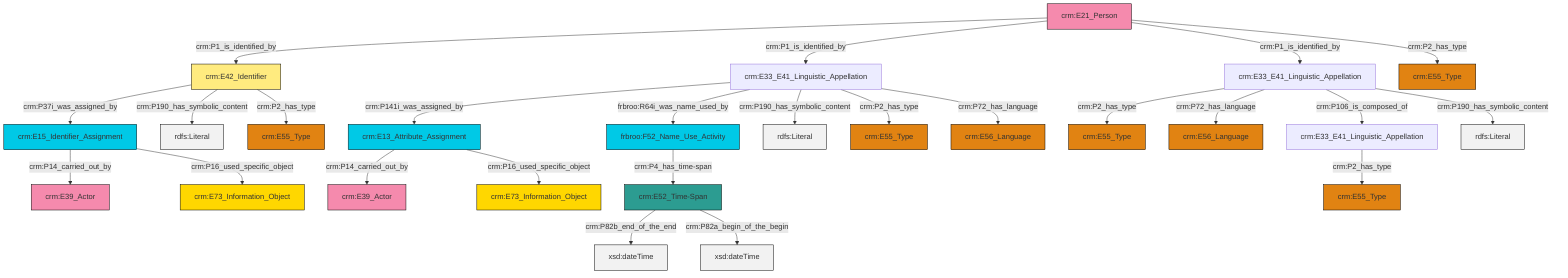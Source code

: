 graph TD
classDef Literal fill:#f2f2f2,stroke:#000000;
classDef CRM_Entity fill:#FFFFFF,stroke:#000000;
classDef Temporal_Entity fill:#00C9E6, stroke:#000000;
classDef Type fill:#E18312, stroke:#000000;
classDef Time-Span fill:#2C9C91, stroke:#000000;
classDef Appellation fill:#FFEB7F, stroke:#000000;
classDef Place fill:#008836, stroke:#000000;
classDef Persistent_Item fill:#B266B2, stroke:#000000;
classDef Conceptual_Object fill:#FFD700, stroke:#000000;
classDef Physical_Thing fill:#D2B48C, stroke:#000000;
classDef Actor fill:#f58aad, stroke:#000000;
classDef PC_Classes fill:#4ce600, stroke:#000000;
classDef Multi fill:#cccccc,stroke:#000000;

0["crm:E33_E41_Linguistic_Appellation"]:::Default -->|crm:P141i_was_assigned_by| 1["crm:E13_Attribute_Assignment"]:::Temporal_Entity
10["crm:E15_Identifier_Assignment"]:::Temporal_Entity -->|crm:P14_carried_out_by| 11["crm:E39_Actor"]:::Actor
0["crm:E33_E41_Linguistic_Appellation"]:::Default -->|frbroo:R64i_was_name_used_by| 12["frbroo:F52_Name_Use_Activity"]:::Temporal_Entity
0["crm:E33_E41_Linguistic_Appellation"]:::Default -->|crm:P190_has_symbolic_content| 22[rdfs:Literal]:::Literal
15["crm:E33_E41_Linguistic_Appellation"]:::Default -->|crm:P2_has_type| 13["crm:E55_Type"]:::Type
2["crm:E33_E41_Linguistic_Appellation"]:::Default -->|crm:P2_has_type| 20["crm:E55_Type"]:::Type
26["crm:E52_Time-Span"]:::Time-Span -->|crm:P82b_end_of_the_end| 30[xsd:dateTime]:::Literal
28["crm:E42_Identifier"]:::Appellation -->|crm:P37i_was_assigned_by| 10["crm:E15_Identifier_Assignment"]:::Temporal_Entity
28["crm:E42_Identifier"]:::Appellation -->|crm:P190_has_symbolic_content| 32[rdfs:Literal]:::Literal
28["crm:E42_Identifier"]:::Appellation -->|crm:P2_has_type| 33["crm:E55_Type"]:::Type
1["crm:E13_Attribute_Assignment"]:::Temporal_Entity -->|crm:P14_carried_out_by| 34["crm:E39_Actor"]:::Actor
1["crm:E13_Attribute_Assignment"]:::Temporal_Entity -->|crm:P16_used_specific_object| 17["crm:E73_Information_Object"]:::Conceptual_Object
26["crm:E52_Time-Span"]:::Time-Span -->|crm:P82a_begin_of_the_begin| 36[xsd:dateTime]:::Literal
37["crm:E21_Person"]:::Actor -->|crm:P1_is_identified_by| 28["crm:E42_Identifier"]:::Appellation
10["crm:E15_Identifier_Assignment"]:::Temporal_Entity -->|crm:P16_used_specific_object| 8["crm:E73_Information_Object"]:::Conceptual_Object
15["crm:E33_E41_Linguistic_Appellation"]:::Default -->|crm:P72_has_language| 24["crm:E56_Language"]:::Type
37["crm:E21_Person"]:::Actor -->|crm:P1_is_identified_by| 0["crm:E33_E41_Linguistic_Appellation"]:::Default
0["crm:E33_E41_Linguistic_Appellation"]:::Default -->|crm:P2_has_type| 41["crm:E55_Type"]:::Type
12["frbroo:F52_Name_Use_Activity"]:::Temporal_Entity -->|crm:P4_has_time-span| 26["crm:E52_Time-Span"]:::Time-Span
0["crm:E33_E41_Linguistic_Appellation"]:::Default -->|crm:P72_has_language| 6["crm:E56_Language"]:::Type
37["crm:E21_Person"]:::Actor -->|crm:P1_is_identified_by| 15["crm:E33_E41_Linguistic_Appellation"]:::Default
37["crm:E21_Person"]:::Actor -->|crm:P2_has_type| 4["crm:E55_Type"]:::Type
15["crm:E33_E41_Linguistic_Appellation"]:::Default -->|crm:P106_is_composed_of| 2["crm:E33_E41_Linguistic_Appellation"]:::Default
15["crm:E33_E41_Linguistic_Appellation"]:::Default -->|crm:P190_has_symbolic_content| 46[rdfs:Literal]:::Literal